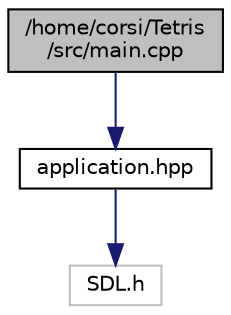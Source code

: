 digraph "/home/corsi/Tetris/src/main.cpp"
{
 // LATEX_PDF_SIZE
  edge [fontname="Helvetica",fontsize="10",labelfontname="Helvetica",labelfontsize="10"];
  node [fontname="Helvetica",fontsize="10",shape=record];
  Node1 [label="/home/corsi/Tetris\l/src/main.cpp",height=0.2,width=0.4,color="black", fillcolor="grey75", style="filled", fontcolor="black",tooltip="This file handles the initial of the program."];
  Node1 -> Node2 [color="midnightblue",fontsize="10",style="solid"];
  Node2 [label="application.hpp",height=0.2,width=0.4,color="black", fillcolor="white", style="filled",URL="$application_8hpp_source.html",tooltip=" "];
  Node2 -> Node3 [color="midnightblue",fontsize="10",style="solid"];
  Node3 [label="SDL.h",height=0.2,width=0.4,color="grey75", fillcolor="white", style="filled",tooltip=" "];
}

